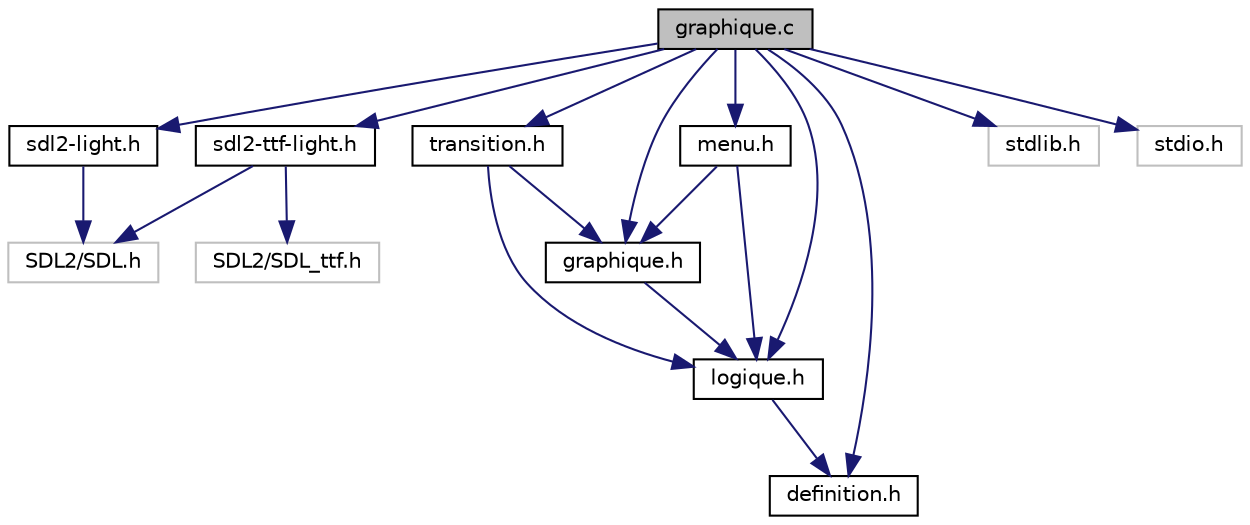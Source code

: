 digraph "graphique.c"
{
 // LATEX_PDF_SIZE
  edge [fontname="Helvetica",fontsize="10",labelfontname="Helvetica",labelfontsize="10"];
  node [fontname="Helvetica",fontsize="10",shape=record];
  Node1 [label="graphique.c",height=0.2,width=0.4,color="black", fillcolor="grey75", style="filled", fontcolor="black",tooltip="Module gérant la partie graphique du jeu."];
  Node1 -> Node2 [color="midnightblue",fontsize="10",style="solid",fontname="Helvetica"];
  Node2 [label="sdl2-light.h",height=0.2,width=0.4,color="black", fillcolor="white", style="filled",URL="$sdl2-light_8h.html",tooltip="sur-couche de SDL2 pour simplifier son utilisation pour le projet (modifié)"];
  Node2 -> Node3 [color="midnightblue",fontsize="10",style="solid",fontname="Helvetica"];
  Node3 [label="SDL2/SDL.h",height=0.2,width=0.4,color="grey75", fillcolor="white", style="filled",tooltip=" "];
  Node1 -> Node4 [color="midnightblue",fontsize="10",style="solid",fontname="Helvetica"];
  Node4 [label="sdl2-ttf-light.h",height=0.2,width=0.4,color="black", fillcolor="white", style="filled",URL="$sdl2-ttf-light_8h.html",tooltip="sur-couche de SDL2_ttf pour simplifier son utilisation pour le projet (modifié)"];
  Node4 -> Node3 [color="midnightblue",fontsize="10",style="solid",fontname="Helvetica"];
  Node4 -> Node5 [color="midnightblue",fontsize="10",style="solid",fontname="Helvetica"];
  Node5 [label="SDL2/SDL_ttf.h",height=0.2,width=0.4,color="grey75", fillcolor="white", style="filled",tooltip=" "];
  Node1 -> Node6 [color="midnightblue",fontsize="10",style="solid",fontname="Helvetica"];
  Node6 [label="transition.h",height=0.2,width=0.4,color="black", fillcolor="white", style="filled",URL="$transition_8h.html",tooltip="Header regroupant toutes les fonctions appelant des fonctions graphique et logique."];
  Node6 -> Node7 [color="midnightblue",fontsize="10",style="solid",fontname="Helvetica"];
  Node7 [label="logique.h",height=0.2,width=0.4,color="black", fillcolor="white", style="filled",URL="$logique_8h.html",tooltip="Header du module logique."];
  Node7 -> Node8 [color="midnightblue",fontsize="10",style="solid",fontname="Helvetica"];
  Node8 [label="definition.h",height=0.2,width=0.4,color="black", fillcolor="white", style="filled",URL="$definition_8h.html",tooltip="Header regroupant toutes les constantes utiles au programme."];
  Node6 -> Node9 [color="midnightblue",fontsize="10",style="solid",fontname="Helvetica"];
  Node9 [label="graphique.h",height=0.2,width=0.4,color="black", fillcolor="white", style="filled",URL="$graphique_8h.html",tooltip="Header du module graphique."];
  Node9 -> Node7 [color="midnightblue",fontsize="10",style="solid",fontname="Helvetica"];
  Node1 -> Node9 [color="midnightblue",fontsize="10",style="solid",fontname="Helvetica"];
  Node1 -> Node7 [color="midnightblue",fontsize="10",style="solid",fontname="Helvetica"];
  Node1 -> Node8 [color="midnightblue",fontsize="10",style="solid",fontname="Helvetica"];
  Node1 -> Node10 [color="midnightblue",fontsize="10",style="solid",fontname="Helvetica"];
  Node10 [label="menu.h",height=0.2,width=0.4,color="black", fillcolor="white", style="filled",URL="$menu_8h.html",tooltip="Header regroupant toutes les fonctions appelant des fonctions graphique et logique."];
  Node10 -> Node7 [color="midnightblue",fontsize="10",style="solid",fontname="Helvetica"];
  Node10 -> Node9 [color="midnightblue",fontsize="10",style="solid",fontname="Helvetica"];
  Node1 -> Node11 [color="midnightblue",fontsize="10",style="solid",fontname="Helvetica"];
  Node11 [label="stdlib.h",height=0.2,width=0.4,color="grey75", fillcolor="white", style="filled",tooltip=" "];
  Node1 -> Node12 [color="midnightblue",fontsize="10",style="solid",fontname="Helvetica"];
  Node12 [label="stdio.h",height=0.2,width=0.4,color="grey75", fillcolor="white", style="filled",tooltip=" "];
}

